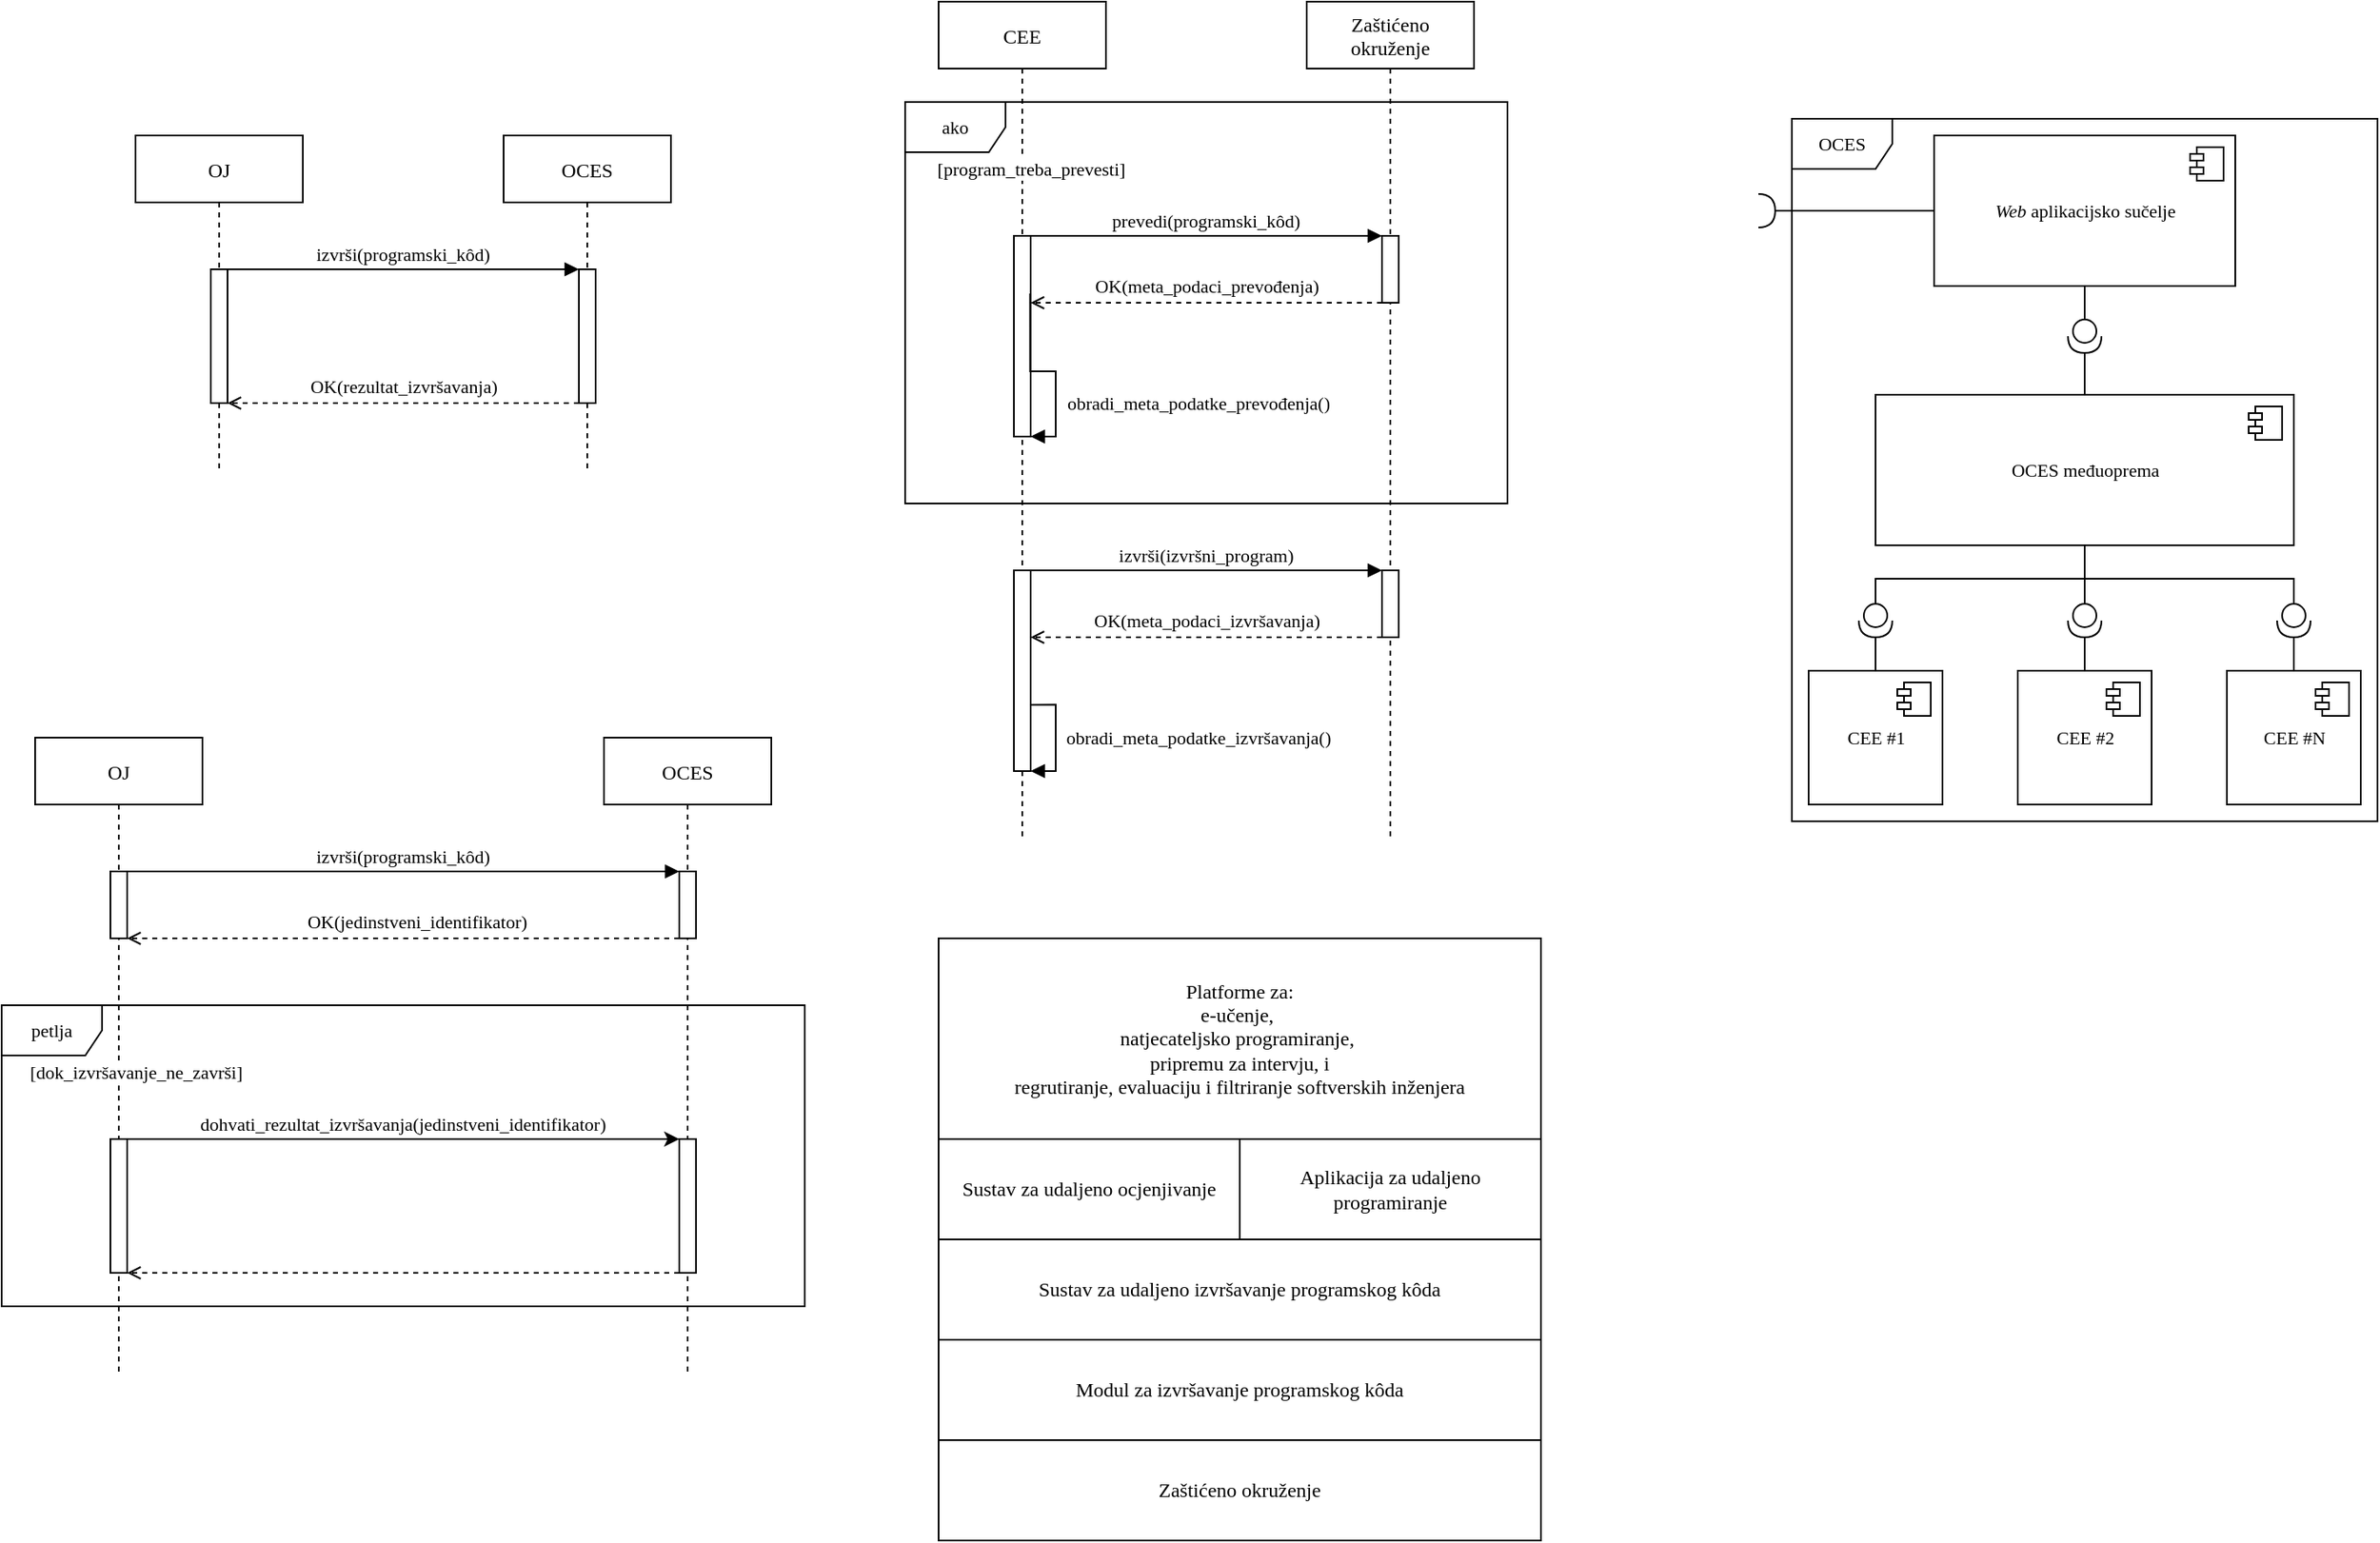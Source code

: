 <mxfile version="14.8.1" type="device"><diagram id="kgpKYQtTHZ0yAKxKKP6v" name="Page-1"><mxGraphModel dx="618" dy="348" grid="1" gridSize="10" guides="1" tooltips="1" connect="1" arrows="1" fold="1" page="1" pageScale="1" pageWidth="2339" pageHeight="3300" math="0" shadow="0"><root><mxCell id="0"/><mxCell id="1" parent="0"/><mxCell id="H1PySZAFzYb6ZqdgNlcx-132" value="OCES" style="shape=umlFrame;whiteSpace=wrap;html=1;labelBackgroundColor=#ffffff;fontFamily=Times New Roman;fontSize=11;align=center;verticalAlign=middle;" parent="1" vertex="1"><mxGeometry x="1190" y="70" width="350" height="420" as="geometry"/></mxCell><mxCell id="H1PySZAFzYb6ZqdgNlcx-27" value="petlja" style="shape=umlFrame;whiteSpace=wrap;html=1;verticalAlign=middle;fontFamily=Times New Roman;fontSize=11;" parent="1" vertex="1"><mxGeometry x="120" y="600" width="480" height="180" as="geometry"/></mxCell><mxCell id="3nuBFxr9cyL0pnOWT2aG-1" value="OJ" style="shape=umlLifeline;perimeter=lifelinePerimeter;container=1;collapsible=0;recursiveResize=0;rounded=0;shadow=0;strokeWidth=1;fontFamily=Times New Roman;" parent="1" vertex="1"><mxGeometry x="200" y="80" width="100" height="200" as="geometry"/></mxCell><mxCell id="3nuBFxr9cyL0pnOWT2aG-2" value="" style="points=[];perimeter=orthogonalPerimeter;rounded=0;shadow=0;strokeWidth=1;fontFamily=Times New Roman;" parent="3nuBFxr9cyL0pnOWT2aG-1" vertex="1"><mxGeometry x="45" y="80" width="10" height="80" as="geometry"/></mxCell><mxCell id="3nuBFxr9cyL0pnOWT2aG-5" value="OCES" style="shape=umlLifeline;perimeter=lifelinePerimeter;container=1;collapsible=0;recursiveResize=0;rounded=0;shadow=0;strokeWidth=1;fontFamily=Times New Roman;" parent="1" vertex="1"><mxGeometry x="420" y="80" width="100" height="200" as="geometry"/></mxCell><mxCell id="3nuBFxr9cyL0pnOWT2aG-6" value="" style="points=[];perimeter=orthogonalPerimeter;rounded=0;shadow=0;strokeWidth=1;fontFamily=Times New Roman;" parent="3nuBFxr9cyL0pnOWT2aG-5" vertex="1"><mxGeometry x="45" y="80" width="10" height="80" as="geometry"/></mxCell><mxCell id="3nuBFxr9cyL0pnOWT2aG-8" value="izvrši(programski_kôd)" style="verticalAlign=bottom;endArrow=block;entryX=0;entryY=0;shadow=0;strokeWidth=1;fontFamily=Times New Roman;" parent="1" source="3nuBFxr9cyL0pnOWT2aG-2" target="3nuBFxr9cyL0pnOWT2aG-6" edge="1"><mxGeometry relative="1" as="geometry"><mxPoint x="335" y="160" as="sourcePoint"/></mxGeometry></mxCell><mxCell id="H1PySZAFzYb6ZqdgNlcx-12" value="" style="edgeStyle=orthogonalEdgeStyle;rounded=0;orthogonalLoop=1;jettySize=auto;dashed=1;endArrow=open;endFill=0;verticalAlign=bottom;fontFamily=Times New Roman;" parent="1" source="3nuBFxr9cyL0pnOWT2aG-6" target="3nuBFxr9cyL0pnOWT2aG-2" edge="1"><mxGeometry relative="1" as="geometry"><Array as="points"><mxPoint x="430" y="240"/><mxPoint x="430" y="240"/></Array></mxGeometry></mxCell><mxCell id="H1PySZAFzYb6ZqdgNlcx-19" value="OK(rezultat_izvršavanja)" style="edgeLabel;html=1;align=center;verticalAlign=middle;resizable=0;points=[];fontFamily=Times New Roman;" parent="H1PySZAFzYb6ZqdgNlcx-12" vertex="1" connectable="0"><mxGeometry x="-0.14" y="-2" relative="1" as="geometry"><mxPoint x="-15" y="-8" as="offset"/></mxGeometry></mxCell><mxCell id="H1PySZAFzYb6ZqdgNlcx-20" value="OJ" style="shape=umlLifeline;perimeter=lifelinePerimeter;container=1;collapsible=0;recursiveResize=0;rounded=0;shadow=0;strokeWidth=1;fontFamily=Times New Roman;" parent="1" vertex="1"><mxGeometry x="140" y="440" width="100" height="380" as="geometry"/></mxCell><mxCell id="H1PySZAFzYb6ZqdgNlcx-21" value="" style="points=[];perimeter=orthogonalPerimeter;rounded=0;shadow=0;strokeWidth=1;fontFamily=Times New Roman;" parent="H1PySZAFzYb6ZqdgNlcx-20" vertex="1"><mxGeometry x="45" y="80" width="10" height="40" as="geometry"/></mxCell><mxCell id="H1PySZAFzYb6ZqdgNlcx-77" value="[dok_izvršavanje_ne_završi]" style="text;html=1;align=center;verticalAlign=middle;resizable=0;points=[];autosize=1;strokeColor=none;fontSize=11;fontFamily=Times New Roman;labelBackgroundColor=#ffffff;" parent="H1PySZAFzYb6ZqdgNlcx-20" vertex="1"><mxGeometry x="-10" y="190" width="140" height="20" as="geometry"/></mxCell><mxCell id="H1PySZAFzYb6ZqdgNlcx-22" value="OCES" style="shape=umlLifeline;perimeter=lifelinePerimeter;container=1;collapsible=0;recursiveResize=0;rounded=0;shadow=0;strokeWidth=1;fontFamily=Times New Roman;" parent="1" vertex="1"><mxGeometry x="480" y="440" width="100" height="380" as="geometry"/></mxCell><mxCell id="H1PySZAFzYb6ZqdgNlcx-23" value="" style="points=[];perimeter=orthogonalPerimeter;rounded=0;shadow=0;strokeWidth=1;fontFamily=Times New Roman;" parent="H1PySZAFzYb6ZqdgNlcx-22" vertex="1"><mxGeometry x="45" y="80" width="10" height="40" as="geometry"/></mxCell><mxCell id="H1PySZAFzYb6ZqdgNlcx-28" value="" style="points=[];perimeter=orthogonalPerimeter;rounded=0;shadow=0;strokeWidth=1;fontFamily=Times New Roman;" parent="H1PySZAFzYb6ZqdgNlcx-22" vertex="1"><mxGeometry x="-295" y="240" width="10" height="80" as="geometry"/></mxCell><mxCell id="H1PySZAFzYb6ZqdgNlcx-31" style="edgeStyle=orthogonalEdgeStyle;rounded=0;orthogonalLoop=1;jettySize=auto;html=0;endArrow=open;endFill=0;verticalAlign=bottom;dashed=1;fontFamily=Times New Roman;" parent="H1PySZAFzYb6ZqdgNlcx-22" source="H1PySZAFzYb6ZqdgNlcx-29" target="H1PySZAFzYb6ZqdgNlcx-28" edge="1"><mxGeometry relative="1" as="geometry"><Array as="points"><mxPoint x="-130" y="320"/><mxPoint x="-130" y="320"/></Array></mxGeometry></mxCell><mxCell id="H1PySZAFzYb6ZqdgNlcx-29" value="" style="points=[];perimeter=orthogonalPerimeter;rounded=0;shadow=0;strokeWidth=1;fontFamily=Times New Roman;" parent="H1PySZAFzYb6ZqdgNlcx-22" vertex="1"><mxGeometry x="45" y="240" width="10" height="80" as="geometry"/></mxCell><mxCell id="H1PySZAFzYb6ZqdgNlcx-30" value="dohvati_rezultat_izvršavanja(jedinstveni_identifikator)" style="edgeStyle=orthogonalEdgeStyle;rounded=0;orthogonalLoop=1;jettySize=auto;html=0;endArrow=classic;endFill=1;verticalAlign=bottom;fontFamily=Times New Roman;" parent="H1PySZAFzYb6ZqdgNlcx-22" source="H1PySZAFzYb6ZqdgNlcx-28" target="H1PySZAFzYb6ZqdgNlcx-29" edge="1"><mxGeometry relative="1" as="geometry"><Array as="points"><mxPoint x="-140" y="240"/><mxPoint x="-140" y="240"/></Array></mxGeometry></mxCell><mxCell id="H1PySZAFzYb6ZqdgNlcx-24" value="izvrši(programski_kôd)" style="verticalAlign=bottom;endArrow=block;entryX=0;entryY=0;shadow=0;strokeWidth=1;fontFamily=Times New Roman;" parent="1" source="H1PySZAFzYb6ZqdgNlcx-21" target="H1PySZAFzYb6ZqdgNlcx-23" edge="1"><mxGeometry relative="1" as="geometry"><mxPoint x="275" y="520" as="sourcePoint"/></mxGeometry></mxCell><mxCell id="H1PySZAFzYb6ZqdgNlcx-25" value="" style="edgeStyle=orthogonalEdgeStyle;rounded=0;orthogonalLoop=1;jettySize=auto;dashed=1;endArrow=open;endFill=0;verticalAlign=bottom;fontFamily=Times New Roman;" parent="1" source="H1PySZAFzYb6ZqdgNlcx-23" target="H1PySZAFzYb6ZqdgNlcx-21" edge="1"><mxGeometry relative="1" as="geometry"><Array as="points"><mxPoint x="330" y="560"/><mxPoint x="330" y="560"/></Array></mxGeometry></mxCell><mxCell id="H1PySZAFzYb6ZqdgNlcx-26" value="OK(jedinstveni_identifikator)" style="edgeLabel;html=1;align=center;verticalAlign=middle;resizable=0;points=[];fontFamily=Times New Roman;" parent="H1PySZAFzYb6ZqdgNlcx-25" vertex="1" connectable="0"><mxGeometry x="-0.14" y="-2" relative="1" as="geometry"><mxPoint x="-15" y="-8" as="offset"/></mxGeometry></mxCell><mxCell id="H1PySZAFzYb6ZqdgNlcx-47" value="&lt;font face=&quot;Times New Roman&quot;&gt;Zaštićeno okruženje&lt;/font&gt;" style="rounded=0;whiteSpace=wrap;html=1;verticalAlign=middle;" parent="1" vertex="1"><mxGeometry x="680" y="860" width="360" height="60" as="geometry"/></mxCell><mxCell id="H1PySZAFzYb6ZqdgNlcx-49" value="&lt;font face=&quot;Times New Roman&quot;&gt;Modul za izvršavanje programskog kôda&lt;/font&gt;" style="rounded=0;whiteSpace=wrap;html=1;verticalAlign=middle;" parent="1" vertex="1"><mxGeometry x="680" y="800" width="360" height="60" as="geometry"/></mxCell><mxCell id="H1PySZAFzYb6ZqdgNlcx-50" value="&lt;span style=&quot;font-family: &amp;#34;times new roman&amp;#34;&quot;&gt;Sustav za udaljeno izvršavanje programskog kôda&lt;/span&gt;" style="rounded=0;whiteSpace=wrap;html=1;verticalAlign=middle;" parent="1" vertex="1"><mxGeometry x="680" y="740" width="360" height="60" as="geometry"/></mxCell><mxCell id="H1PySZAFzYb6ZqdgNlcx-51" value="&lt;span style=&quot;font-family: &amp;#34;times new roman&amp;#34;&quot;&gt;Sustav za udaljeno ocjenjivanje&lt;/span&gt;" style="rounded=0;whiteSpace=wrap;html=1;verticalAlign=middle;" parent="1" vertex="1"><mxGeometry x="680" y="680" width="180" height="60" as="geometry"/></mxCell><mxCell id="H1PySZAFzYb6ZqdgNlcx-52" value="&lt;span style=&quot;font-family: &amp;#34;times new roman&amp;#34;&quot;&gt;Aplikacija za udaljeno programiranje&lt;/span&gt;" style="rounded=0;whiteSpace=wrap;html=1;verticalAlign=middle;" parent="1" vertex="1"><mxGeometry x="860" y="680" width="180" height="60" as="geometry"/></mxCell><mxCell id="H1PySZAFzYb6ZqdgNlcx-53" value="&lt;div&gt;&lt;span style=&quot;font-family: &amp;#34;times new roman&amp;#34;&quot;&gt;Platforme za:&lt;/span&gt;&lt;/div&gt;&lt;span style=&quot;font-family: &amp;#34;times new roman&amp;#34;&quot;&gt;&lt;div&gt;&lt;span&gt;e-učenje,&amp;nbsp;&lt;/span&gt;&lt;/div&gt;&lt;/span&gt;&lt;span style=&quot;font-family: &amp;#34;times new roman&amp;#34;&quot;&gt;&lt;div&gt;&lt;span&gt;natjecateljsko programiranje,&amp;nbsp;&lt;/span&gt;&lt;/div&gt;&lt;/span&gt;&lt;span style=&quot;font-family: &amp;#34;times new roman&amp;#34;&quot;&gt;&lt;div&gt;&lt;span&gt;pripremu za intervju, i&lt;/span&gt;&lt;/div&gt;&lt;/span&gt;&lt;span style=&quot;font-family: &amp;#34;times new roman&amp;#34;&quot;&gt;&lt;div&gt;&lt;span&gt;regrutiranje, evaluaciju i filtriranje softverskih inženjera&lt;/span&gt;&lt;/div&gt;&lt;/span&gt;" style="rounded=0;whiteSpace=wrap;html=1;verticalAlign=middle;align=center;" parent="1" vertex="1"><mxGeometry x="680" y="560" width="360" height="120" as="geometry"/></mxCell><mxCell id="H1PySZAFzYb6ZqdgNlcx-55" value="CEE" style="shape=umlLifeline;perimeter=lifelinePerimeter;container=1;collapsible=0;recursiveResize=0;rounded=0;shadow=0;strokeWidth=1;fontFamily=Times New Roman;" parent="1" vertex="1"><mxGeometry x="680" width="100" height="500" as="geometry"/></mxCell><mxCell id="H1PySZAFzYb6ZqdgNlcx-56" value="" style="points=[];perimeter=orthogonalPerimeter;rounded=0;shadow=0;strokeWidth=1;fontFamily=Times New Roman;" parent="H1PySZAFzYb6ZqdgNlcx-55" vertex="1"><mxGeometry x="45" y="140" width="10" height="120" as="geometry"/></mxCell><mxCell id="H1PySZAFzYb6ZqdgNlcx-74" style="edgeStyle=orthogonalEdgeStyle;rounded=0;orthogonalLoop=1;jettySize=auto;html=0;fontFamily=Times New Roman;endArrow=block;endFill=1;verticalAlign=bottom;exitX=0.967;exitY=0.288;exitDx=0;exitDy=0;exitPerimeter=0;" parent="H1PySZAFzYb6ZqdgNlcx-55" source="H1PySZAFzYb6ZqdgNlcx-56" edge="1"><mxGeometry relative="1" as="geometry"><mxPoint x="55" y="260" as="targetPoint"/><Array as="points"><mxPoint x="70" y="221"/><mxPoint x="70" y="260"/></Array></mxGeometry></mxCell><mxCell id="H1PySZAFzYb6ZqdgNlcx-80" value="" style="points=[];perimeter=orthogonalPerimeter;rounded=0;shadow=0;strokeWidth=1;fontFamily=Times New Roman;" parent="H1PySZAFzYb6ZqdgNlcx-55" vertex="1"><mxGeometry x="45" y="340" width="10" height="120" as="geometry"/></mxCell><mxCell id="H1PySZAFzYb6ZqdgNlcx-57" value="Zaštićeno&#10;okruženje" style="shape=umlLifeline;perimeter=lifelinePerimeter;container=1;collapsible=0;recursiveResize=0;rounded=0;shadow=0;strokeWidth=1;fontFamily=Times New Roman;" parent="1" vertex="1"><mxGeometry x="900" width="100" height="500" as="geometry"/></mxCell><mxCell id="H1PySZAFzYb6ZqdgNlcx-58" value="" style="points=[];perimeter=orthogonalPerimeter;rounded=0;shadow=0;strokeWidth=1;fontFamily=Times New Roman;" parent="H1PySZAFzYb6ZqdgNlcx-57" vertex="1"><mxGeometry x="45" y="140" width="10" height="40" as="geometry"/></mxCell><mxCell id="H1PySZAFzYb6ZqdgNlcx-66" value="" style="points=[];perimeter=orthogonalPerimeter;rounded=0;shadow=0;strokeWidth=1;fontFamily=Times New Roman;" parent="H1PySZAFzYb6ZqdgNlcx-57" vertex="1"><mxGeometry x="45" y="340" width="10" height="40" as="geometry"/></mxCell><mxCell id="H1PySZAFzYb6ZqdgNlcx-67" value="izvrši(izvršni_program)" style="verticalAlign=bottom;endArrow=block;entryX=0;entryY=0;shadow=0;strokeWidth=1;fontFamily=Times New Roman;" parent="H1PySZAFzYb6ZqdgNlcx-57" target="H1PySZAFzYb6ZqdgNlcx-66" edge="1"><mxGeometry relative="1" as="geometry"><mxPoint x="-165" y="340" as="sourcePoint"/></mxGeometry></mxCell><mxCell id="H1PySZAFzYb6ZqdgNlcx-68" value="" style="edgeStyle=orthogonalEdgeStyle;rounded=0;orthogonalLoop=1;jettySize=auto;dashed=1;endArrow=open;endFill=0;verticalAlign=bottom;fontFamily=Times New Roman;" parent="H1PySZAFzYb6ZqdgNlcx-57" source="H1PySZAFzYb6ZqdgNlcx-66" edge="1"><mxGeometry relative="1" as="geometry"><Array as="points"><mxPoint x="10" y="380"/><mxPoint x="10" y="380"/></Array><mxPoint x="-165" y="380" as="targetPoint"/></mxGeometry></mxCell><mxCell id="H1PySZAFzYb6ZqdgNlcx-69" value="OK(meta_podaci_izvršavanja)" style="edgeLabel;html=1;align=center;verticalAlign=middle;resizable=0;points=[];fontFamily=Times New Roman;fontSize=11;" parent="H1PySZAFzYb6ZqdgNlcx-68" vertex="1" connectable="0"><mxGeometry x="-0.14" y="-2" relative="1" as="geometry"><mxPoint x="-15" y="-8" as="offset"/></mxGeometry></mxCell><mxCell id="H1PySZAFzYb6ZqdgNlcx-59" value="prevedi(programski_kôd)" style="verticalAlign=bottom;endArrow=block;entryX=0;entryY=0;shadow=0;strokeWidth=1;fontFamily=Times New Roman;" parent="1" source="H1PySZAFzYb6ZqdgNlcx-56" target="H1PySZAFzYb6ZqdgNlcx-58" edge="1"><mxGeometry relative="1" as="geometry"><mxPoint x="815" y="140" as="sourcePoint"/></mxGeometry></mxCell><mxCell id="H1PySZAFzYb6ZqdgNlcx-60" value="" style="edgeStyle=orthogonalEdgeStyle;rounded=0;orthogonalLoop=1;jettySize=auto;dashed=1;endArrow=open;endFill=0;verticalAlign=bottom;fontFamily=Times New Roman;" parent="1" source="H1PySZAFzYb6ZqdgNlcx-58" target="H1PySZAFzYb6ZqdgNlcx-56" edge="1"><mxGeometry relative="1" as="geometry"><Array as="points"><mxPoint x="910" y="180"/><mxPoint x="910" y="180"/></Array></mxGeometry></mxCell><mxCell id="H1PySZAFzYb6ZqdgNlcx-61" value="OK(meta_podaci_prevođenja)" style="edgeLabel;html=1;align=center;verticalAlign=middle;resizable=0;points=[];fontFamily=Times New Roman;" parent="H1PySZAFzYb6ZqdgNlcx-60" vertex="1" connectable="0"><mxGeometry x="-0.14" y="-2" relative="1" as="geometry"><mxPoint x="-15" y="-8" as="offset"/></mxGeometry></mxCell><mxCell id="H1PySZAFzYb6ZqdgNlcx-64" value="&lt;font style=&quot;font-size: 11px;&quot;&gt;obradi_meta_podatke_prevođenja()&lt;/font&gt;" style="text;html=1;align=center;verticalAlign=middle;resizable=0;points=[];autosize=1;strokeColor=none;fontFamily=Times New Roman;fontSize=11;" parent="1" vertex="1"><mxGeometry x="750" y="230" width="170" height="20" as="geometry"/></mxCell><mxCell id="H1PySZAFzYb6ZqdgNlcx-72" value="&lt;font style=&quot;font-size: 11px&quot;&gt;obradi_meta_podatke_izvršavanja()&lt;/font&gt;" style="text;html=1;align=center;verticalAlign=middle;resizable=0;points=[];autosize=1;strokeColor=none;fontFamily=Times New Roman;fontSize=11;" parent="1" vertex="1"><mxGeometry x="750" y="430" width="170" height="20" as="geometry"/></mxCell><mxCell id="H1PySZAFzYb6ZqdgNlcx-76" style="edgeStyle=orthogonalEdgeStyle;rounded=0;orthogonalLoop=1;jettySize=auto;html=0;fontFamily=Times New Roman;endArrow=block;endFill=1;verticalAlign=bottom;exitX=0.967;exitY=0.288;exitDx=0;exitDy=0;exitPerimeter=0;" parent="1" edge="1"><mxGeometry relative="1" as="geometry"><mxPoint x="734.67" y="420.34" as="sourcePoint"/><mxPoint x="735" y="459.7" as="targetPoint"/><Array as="points"><mxPoint x="750" y="420"/><mxPoint x="750" y="460"/><mxPoint x="735" y="460"/></Array></mxGeometry></mxCell><mxCell id="H1PySZAFzYb6ZqdgNlcx-79" value="ako" style="shape=umlFrame;whiteSpace=wrap;html=1;fontFamily=Times New Roman;fontSize=11;align=center;verticalAlign=middle;" parent="1" vertex="1"><mxGeometry x="660" y="60" width="360" height="240" as="geometry"/></mxCell><mxCell id="H1PySZAFzYb6ZqdgNlcx-81" value="&lt;font style=&quot;font-size: 11px&quot;&gt;[program_treba_prevesti]&lt;/font&gt;" style="text;html=1;align=center;verticalAlign=middle;resizable=0;points=[];autosize=1;strokeColor=none;fontSize=11;fontFamily=Times New Roman;labelBackgroundColor=#ffffff;" parent="1" vertex="1"><mxGeometry x="670" y="90" width="130" height="20" as="geometry"/></mxCell><mxCell id="H1PySZAFzYb6ZqdgNlcx-82" value="&lt;i&gt;Web&lt;/i&gt; aplikacijsko sučelje" style="html=1;dropTarget=0;labelBackgroundColor=#ffffff;fontFamily=Times New Roman;fontSize=11;align=center;verticalAlign=middle;" parent="1" vertex="1"><mxGeometry x="1275" y="80" width="180" height="90" as="geometry"/></mxCell><mxCell id="H1PySZAFzYb6ZqdgNlcx-83" value="" style="shape=module;jettyWidth=8;jettyHeight=4;" parent="H1PySZAFzYb6ZqdgNlcx-82" vertex="1"><mxGeometry x="1" width="20" height="20" relative="1" as="geometry"><mxPoint x="-27" y="7" as="offset"/></mxGeometry></mxCell><mxCell id="H1PySZAFzYb6ZqdgNlcx-145" style="edgeStyle=orthogonalEdgeStyle;rounded=0;orthogonalLoop=1;jettySize=auto;html=0;exitX=0.5;exitY=1;exitDx=0;exitDy=0;entryX=0;entryY=0.5;entryDx=0;entryDy=0;entryPerimeter=0;fontFamily=Times New Roman;fontSize=11;endArrow=none;endFill=0;verticalAlign=bottom;" parent="1" source="H1PySZAFzYb6ZqdgNlcx-91" target="H1PySZAFzYb6ZqdgNlcx-114" edge="1"><mxGeometry relative="1" as="geometry"/></mxCell><mxCell id="H1PySZAFzYb6ZqdgNlcx-146" style="edgeStyle=orthogonalEdgeStyle;rounded=0;orthogonalLoop=1;jettySize=auto;html=0;exitX=0.5;exitY=1;exitDx=0;exitDy=0;entryX=0;entryY=0.5;entryDx=0;entryDy=0;entryPerimeter=0;fontFamily=Times New Roman;fontSize=11;endArrow=none;endFill=0;verticalAlign=bottom;" parent="1" source="H1PySZAFzYb6ZqdgNlcx-91" target="H1PySZAFzYb6ZqdgNlcx-116" edge="1"><mxGeometry relative="1" as="geometry"/></mxCell><mxCell id="H1PySZAFzYb6ZqdgNlcx-147" style="edgeStyle=orthogonalEdgeStyle;rounded=0;orthogonalLoop=1;jettySize=auto;html=0;exitX=0.5;exitY=1;exitDx=0;exitDy=0;entryX=0;entryY=0.5;entryDx=0;entryDy=0;entryPerimeter=0;fontFamily=Times New Roman;fontSize=11;endArrow=none;endFill=0;verticalAlign=bottom;" parent="1" source="H1PySZAFzYb6ZqdgNlcx-91" target="H1PySZAFzYb6ZqdgNlcx-140" edge="1"><mxGeometry relative="1" as="geometry"/></mxCell><mxCell id="H1PySZAFzYb6ZqdgNlcx-91" value="OCES međuoprema" style="html=1;dropTarget=0;labelBackgroundColor=#ffffff;fontFamily=Times New Roman;fontSize=11;align=center;verticalAlign=middle;" parent="1" vertex="1"><mxGeometry x="1240" y="235" width="250" height="90" as="geometry"/></mxCell><mxCell id="H1PySZAFzYb6ZqdgNlcx-92" value="" style="shape=module;jettyWidth=8;jettyHeight=4;" parent="H1PySZAFzYb6ZqdgNlcx-91" vertex="1"><mxGeometry x="1" width="20" height="20" relative="1" as="geometry"><mxPoint x="-27" y="7" as="offset"/></mxGeometry></mxCell><mxCell id="H1PySZAFzYb6ZqdgNlcx-108" value="CEE #1" style="html=1;dropTarget=0;labelBackgroundColor=#ffffff;fontFamily=Times New Roman;fontSize=11;align=center;verticalAlign=middle;" parent="1" vertex="1"><mxGeometry x="1200" y="400" width="80" height="80" as="geometry"/></mxCell><mxCell id="H1PySZAFzYb6ZqdgNlcx-109" value="" style="shape=module;jettyWidth=8;jettyHeight=4;" parent="H1PySZAFzYb6ZqdgNlcx-108" vertex="1"><mxGeometry x="1" width="20" height="20" relative="1" as="geometry"><mxPoint x="-27" y="7" as="offset"/></mxGeometry></mxCell><mxCell id="H1PySZAFzYb6ZqdgNlcx-110" value="CEE #2" style="html=1;dropTarget=0;labelBackgroundColor=#ffffff;fontFamily=Times New Roman;fontSize=11;align=center;verticalAlign=middle;" parent="1" vertex="1"><mxGeometry x="1325" y="400" width="80" height="80" as="geometry"/></mxCell><mxCell id="H1PySZAFzYb6ZqdgNlcx-111" value="" style="shape=module;jettyWidth=8;jettyHeight=4;" parent="H1PySZAFzYb6ZqdgNlcx-110" vertex="1"><mxGeometry x="1" width="20" height="20" relative="1" as="geometry"><mxPoint x="-27" y="7" as="offset"/></mxGeometry></mxCell><mxCell id="H1PySZAFzYb6ZqdgNlcx-112" value="CEE #N" style="html=1;dropTarget=0;labelBackgroundColor=#ffffff;fontFamily=Times New Roman;fontSize=11;align=center;verticalAlign=middle;" parent="1" vertex="1"><mxGeometry x="1450" y="400" width="80" height="80" as="geometry"/></mxCell><mxCell id="H1PySZAFzYb6ZqdgNlcx-113" value="" style="shape=module;jettyWidth=8;jettyHeight=4;" parent="H1PySZAFzYb6ZqdgNlcx-112" vertex="1"><mxGeometry x="1" width="20" height="20" relative="1" as="geometry"><mxPoint x="-27" y="7" as="offset"/></mxGeometry></mxCell><mxCell id="H1PySZAFzYb6ZqdgNlcx-144" style="edgeStyle=orthogonalEdgeStyle;rounded=0;orthogonalLoop=1;jettySize=auto;html=0;exitX=1;exitY=0.5;exitDx=0;exitDy=0;exitPerimeter=0;entryX=0.5;entryY=0;entryDx=0;entryDy=0;fontFamily=Times New Roman;fontSize=11;endArrow=none;endFill=0;verticalAlign=bottom;" parent="1" source="H1PySZAFzYb6ZqdgNlcx-114" target="H1PySZAFzYb6ZqdgNlcx-108" edge="1"><mxGeometry relative="1" as="geometry"/></mxCell><mxCell id="H1PySZAFzYb6ZqdgNlcx-114" value="" style="shape=providedRequiredInterface;html=1;verticalLabelPosition=bottom;labelBackgroundColor=#ffffff;fontFamily=Times New Roman;fontSize=11;align=center;verticalAlign=middle;rotation=90;" parent="1" vertex="1"><mxGeometry x="1230" y="360" width="20" height="20" as="geometry"/></mxCell><mxCell id="H1PySZAFzYb6ZqdgNlcx-143" style="edgeStyle=orthogonalEdgeStyle;rounded=0;orthogonalLoop=1;jettySize=auto;html=0;exitX=1;exitY=0.5;exitDx=0;exitDy=0;exitPerimeter=0;entryX=0.5;entryY=0;entryDx=0;entryDy=0;fontFamily=Times New Roman;fontSize=11;endArrow=none;endFill=0;verticalAlign=bottom;" parent="1" source="H1PySZAFzYb6ZqdgNlcx-116" target="H1PySZAFzYb6ZqdgNlcx-112" edge="1"><mxGeometry relative="1" as="geometry"/></mxCell><mxCell id="H1PySZAFzYb6ZqdgNlcx-116" value="" style="shape=providedRequiredInterface;html=1;verticalLabelPosition=bottom;labelBackgroundColor=#ffffff;fontFamily=Times New Roman;fontSize=11;align=center;verticalAlign=middle;rotation=90;" parent="1" vertex="1"><mxGeometry x="1480" y="360" width="20" height="20" as="geometry"/></mxCell><mxCell id="H1PySZAFzYb6ZqdgNlcx-129" value="" style="edgeStyle=orthogonalEdgeStyle;rounded=0;orthogonalLoop=1;jettySize=auto;html=0;fontFamily=Times New Roman;fontSize=11;endArrow=none;endFill=0;verticalAlign=bottom;" parent="1" source="H1PySZAFzYb6ZqdgNlcx-127" target="H1PySZAFzYb6ZqdgNlcx-91" edge="1"><mxGeometry relative="1" as="geometry"/></mxCell><mxCell id="H1PySZAFzYb6ZqdgNlcx-138" value="" style="edgeStyle=orthogonalEdgeStyle;rounded=0;orthogonalLoop=1;jettySize=auto;html=0;fontFamily=Times New Roman;fontSize=11;endArrow=none;endFill=0;verticalAlign=bottom;" parent="1" source="H1PySZAFzYb6ZqdgNlcx-127" target="H1PySZAFzYb6ZqdgNlcx-82" edge="1"><mxGeometry relative="1" as="geometry"/></mxCell><mxCell id="H1PySZAFzYb6ZqdgNlcx-127" value="" style="shape=providedRequiredInterface;html=1;verticalLabelPosition=bottom;labelBackgroundColor=#ffffff;fontFamily=Times New Roman;fontSize=11;align=center;verticalAlign=middle;rotation=90;" parent="1" vertex="1"><mxGeometry x="1355" y="190" width="20" height="20" as="geometry"/></mxCell><mxCell id="H1PySZAFzYb6ZqdgNlcx-137" style="edgeStyle=orthogonalEdgeStyle;rounded=0;orthogonalLoop=1;jettySize=auto;html=0;entryX=0;entryY=0.5;entryDx=0;entryDy=0;fontFamily=Times New Roman;fontSize=11;endArrow=none;endFill=0;verticalAlign=bottom;" parent="1" source="H1PySZAFzYb6ZqdgNlcx-134" target="H1PySZAFzYb6ZqdgNlcx-82" edge="1"><mxGeometry relative="1" as="geometry"/></mxCell><mxCell id="H1PySZAFzYb6ZqdgNlcx-134" value="" style="shape=requiredInterface;html=1;verticalLabelPosition=bottom;labelBackgroundColor=#ffffff;fontFamily=Times New Roman;fontSize=11;align=center;verticalAlign=middle;" parent="1" vertex="1"><mxGeometry x="1170" y="115" width="10" height="20" as="geometry"/></mxCell><mxCell id="H1PySZAFzYb6ZqdgNlcx-141" style="edgeStyle=orthogonalEdgeStyle;rounded=0;orthogonalLoop=1;jettySize=auto;html=0;exitX=1;exitY=0.5;exitDx=0;exitDy=0;exitPerimeter=0;entryX=0.5;entryY=0;entryDx=0;entryDy=0;fontFamily=Times New Roman;fontSize=11;endArrow=none;endFill=0;verticalAlign=bottom;" parent="1" source="H1PySZAFzYb6ZqdgNlcx-140" target="H1PySZAFzYb6ZqdgNlcx-110" edge="1"><mxGeometry relative="1" as="geometry"/></mxCell><mxCell id="H1PySZAFzYb6ZqdgNlcx-140" value="" style="shape=providedRequiredInterface;html=1;verticalLabelPosition=bottom;labelBackgroundColor=#ffffff;fontFamily=Times New Roman;fontSize=11;align=center;verticalAlign=middle;rotation=90;" parent="1" vertex="1"><mxGeometry x="1355" y="360" width="20" height="20" as="geometry"/></mxCell></root></mxGraphModel></diagram></mxfile>